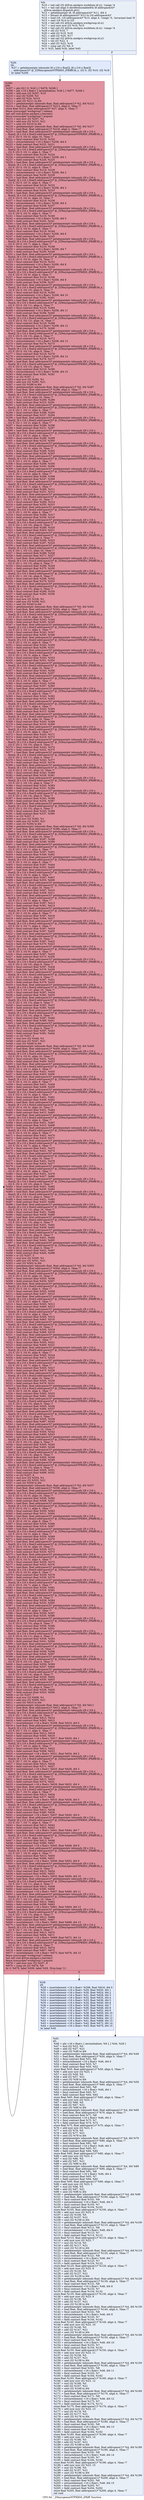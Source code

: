 digraph "CFG for '_Z9mysgemmNTPKfiS0_iPfiiff' function" {
	label="CFG for '_Z9mysgemmNTPKfiS0_iPfiiff' function";

	Node0x64479c0 [shape=record,color="#3d50c3ff", style=filled, fillcolor="#cedaeb70",label="{%9:\l  %10 = tail call i32 @llvm.amdgcn.workitem.id.y(), !range !4\l  %11 = tail call align 4 dereferenceable(64) i8 addrspace(4)*\l... @llvm.amdgcn.dispatch.ptr()\l  %12 = getelementptr i8, i8 addrspace(4)* %11, i64 4\l  %13 = bitcast i8 addrspace(4)* %12 to i16 addrspace(4)*\l  %14 = load i16, i16 addrspace(4)* %13, align 4, !range !5, !invariant.load !6\l  %15 = zext i16 %14 to i32\l  %16 = tail call i32 @llvm.amdgcn.workgroup.id.x()\l  %17 = mul nuw nsw i32 %10, %15\l  %18 = tail call i32 @llvm.amdgcn.workitem.id.x(), !range !4\l  %19 = shl i32 %16, 7\l  %20 = add i32 %19, %18\l  %21 = add i32 %20, %17\l  %22 = tail call i32 @llvm.amdgcn.workgroup.id.y()\l  %23 = shl i32 %22, 4\l  %24 = add i32 %23, %18\l  %25 = icmp sgt i32 %6, 0\l  br i1 %25, label %26, label %45\l|{<s0>T|<s1>F}}"];
	Node0x64479c0:s0 -> Node0x644ac10;
	Node0x64479c0:s1 -> Node0x644aca0;
	Node0x644ac10 [shape=record,color="#3d50c3ff", style=filled, fillcolor="#b9d0f970",label="{%26:\l26:                                               \l  %27 = getelementptr inbounds [8 x [16 x float]], [8 x [16 x float]]\l... addrspace(3)* @_ZZ9mysgemmNTPKfiS0_iPfiiffE3b_s, i32 0, i32 %10, i32 %18\l  br label %206\l}"];
	Node0x644ac10 -> Node0x644ae40;
	Node0x644afe0 [shape=record,color="#3d50c3ff", style=filled, fillcolor="#b9d0f970",label="{%28:\l28:                                               \l  %29 = insertelement \<16 x float\> %208, float %616, i64 0\l  %30 = insertelement \<16 x float\> %29, float %620, i64 1\l  %31 = insertelement \<16 x float\> %30, float %624, i64 2\l  %32 = insertelement \<16 x float\> %31, float %628, i64 3\l  %33 = insertelement \<16 x float\> %32, float %632, i64 4\l  %34 = insertelement \<16 x float\> %33, float %636, i64 5\l  %35 = insertelement \<16 x float\> %34, float %640, i64 6\l  %36 = insertelement \<16 x float\> %35, float %644, i64 7\l  %37 = insertelement \<16 x float\> %36, float %648, i64 8\l  %38 = insertelement \<16 x float\> %37, float %652, i64 9\l  %39 = insertelement \<16 x float\> %38, float %656, i64 10\l  %40 = insertelement \<16 x float\> %39, float %660, i64 11\l  %41 = insertelement \<16 x float\> %40, float %664, i64 12\l  %42 = insertelement \<16 x float\> %41, float %668, i64 13\l  %43 = insertelement \<16 x float\> %42, float %672, i64 14\l  %44 = insertelement \<16 x float\> %43, float %676, i64 15\l  br label %45\l}"];
	Node0x644afe0 -> Node0x644aca0;
	Node0x644aca0 [shape=record,color="#3d50c3ff", style=filled, fillcolor="#cedaeb70",label="{%45:\l45:                                               \l  %46 = phi \<16 x float\> [ zeroinitializer, %9 ], [ %44, %28 ]\l  %47 = mul i32 %23, %5\l  %48 = add i32 %47, %21\l  %49 = sext i32 %48 to i64\l  %50 = getelementptr inbounds float, float addrspace(1)* %4, i64 %49\l  %51 = load float, float addrspace(1)* %50, align 4, !tbaa !7\l  %52 = fmul contract float %51, %8\l  %53 = extractelement \<16 x float\> %46, i64 0\l  %54 = fmul contract float %53, %7\l  %55 = fadd contract float %54, %52\l  store float %55, float addrspace(1)* %50, align 4, !tbaa !7\l  %56 = add nuw nsw i32 %23, 1\l  %57 = mul i32 %56, %5\l  %58 = add i32 %57, %21\l  %59 = sext i32 %58 to i64\l  %60 = getelementptr inbounds float, float addrspace(1)* %4, i64 %59\l  %61 = load float, float addrspace(1)* %60, align 4, !tbaa !7\l  %62 = fmul contract float %61, %8\l  %63 = extractelement \<16 x float\> %46, i64 1\l  %64 = fmul contract float %63, %7\l  %65 = fadd contract float %64, %62\l  store float %65, float addrspace(1)* %60, align 4, !tbaa !7\l  %66 = add nuw nsw i32 %23, 2\l  %67 = mul i32 %66, %5\l  %68 = add i32 %67, %21\l  %69 = sext i32 %68 to i64\l  %70 = getelementptr inbounds float, float addrspace(1)* %4, i64 %69\l  %71 = load float, float addrspace(1)* %70, align 4, !tbaa !7\l  %72 = fmul contract float %71, %8\l  %73 = extractelement \<16 x float\> %46, i64 2\l  %74 = fmul contract float %73, %7\l  %75 = fadd contract float %74, %72\l  store float %75, float addrspace(1)* %70, align 4, !tbaa !7\l  %76 = add nuw nsw i32 %23, 3\l  %77 = mul i32 %76, %5\l  %78 = add i32 %77, %21\l  %79 = sext i32 %78 to i64\l  %80 = getelementptr inbounds float, float addrspace(1)* %4, i64 %79\l  %81 = load float, float addrspace(1)* %80, align 4, !tbaa !7\l  %82 = fmul contract float %81, %8\l  %83 = extractelement \<16 x float\> %46, i64 3\l  %84 = fmul contract float %83, %7\l  %85 = fadd contract float %84, %82\l  store float %85, float addrspace(1)* %80, align 4, !tbaa !7\l  %86 = add nuw nsw i32 %23, 4\l  %87 = mul i32 %86, %5\l  %88 = add i32 %87, %21\l  %89 = sext i32 %88 to i64\l  %90 = getelementptr inbounds float, float addrspace(1)* %4, i64 %89\l  %91 = load float, float addrspace(1)* %90, align 4, !tbaa !7\l  %92 = fmul contract float %91, %8\l  %93 = extractelement \<16 x float\> %46, i64 4\l  %94 = fmul contract float %93, %7\l  %95 = fadd contract float %94, %92\l  store float %95, float addrspace(1)* %90, align 4, !tbaa !7\l  %96 = add nuw nsw i32 %23, 5\l  %97 = mul i32 %96, %5\l  %98 = add i32 %97, %21\l  %99 = sext i32 %98 to i64\l  %100 = getelementptr inbounds float, float addrspace(1)* %4, i64 %99\l  %101 = load float, float addrspace(1)* %100, align 4, !tbaa !7\l  %102 = fmul contract float %101, %8\l  %103 = extractelement \<16 x float\> %46, i64 5\l  %104 = fmul contract float %103, %7\l  %105 = fadd contract float %104, %102\l  store float %105, float addrspace(1)* %100, align 4, !tbaa !7\l  %106 = add nuw nsw i32 %23, 6\l  %107 = mul i32 %106, %5\l  %108 = add i32 %107, %21\l  %109 = sext i32 %108 to i64\l  %110 = getelementptr inbounds float, float addrspace(1)* %4, i64 %109\l  %111 = load float, float addrspace(1)* %110, align 4, !tbaa !7\l  %112 = fmul contract float %111, %8\l  %113 = extractelement \<16 x float\> %46, i64 6\l  %114 = fmul contract float %113, %7\l  %115 = fadd contract float %114, %112\l  store float %115, float addrspace(1)* %110, align 4, !tbaa !7\l  %116 = add nuw nsw i32 %23, 7\l  %117 = mul i32 %116, %5\l  %118 = add i32 %117, %21\l  %119 = sext i32 %118 to i64\l  %120 = getelementptr inbounds float, float addrspace(1)* %4, i64 %119\l  %121 = load float, float addrspace(1)* %120, align 4, !tbaa !7\l  %122 = fmul contract float %121, %8\l  %123 = extractelement \<16 x float\> %46, i64 7\l  %124 = fmul contract float %123, %7\l  %125 = fadd contract float %124, %122\l  store float %125, float addrspace(1)* %120, align 4, !tbaa !7\l  %126 = add nuw nsw i32 %23, 8\l  %127 = mul i32 %126, %5\l  %128 = add i32 %127, %21\l  %129 = sext i32 %128 to i64\l  %130 = getelementptr inbounds float, float addrspace(1)* %4, i64 %129\l  %131 = load float, float addrspace(1)* %130, align 4, !tbaa !7\l  %132 = fmul contract float %131, %8\l  %133 = extractelement \<16 x float\> %46, i64 8\l  %134 = fmul contract float %133, %7\l  %135 = fadd contract float %134, %132\l  store float %135, float addrspace(1)* %130, align 4, !tbaa !7\l  %136 = add nuw nsw i32 %23, 9\l  %137 = mul i32 %136, %5\l  %138 = add i32 %137, %21\l  %139 = sext i32 %138 to i64\l  %140 = getelementptr inbounds float, float addrspace(1)* %4, i64 %139\l  %141 = load float, float addrspace(1)* %140, align 4, !tbaa !7\l  %142 = fmul contract float %141, %8\l  %143 = extractelement \<16 x float\> %46, i64 9\l  %144 = fmul contract float %143, %7\l  %145 = fadd contract float %144, %142\l  store float %145, float addrspace(1)* %140, align 4, !tbaa !7\l  %146 = add nuw nsw i32 %23, 10\l  %147 = mul i32 %146, %5\l  %148 = add i32 %147, %21\l  %149 = sext i32 %148 to i64\l  %150 = getelementptr inbounds float, float addrspace(1)* %4, i64 %149\l  %151 = load float, float addrspace(1)* %150, align 4, !tbaa !7\l  %152 = fmul contract float %151, %8\l  %153 = extractelement \<16 x float\> %46, i64 10\l  %154 = fmul contract float %153, %7\l  %155 = fadd contract float %154, %152\l  store float %155, float addrspace(1)* %150, align 4, !tbaa !7\l  %156 = add nuw nsw i32 %23, 11\l  %157 = mul i32 %156, %5\l  %158 = add i32 %157, %21\l  %159 = sext i32 %158 to i64\l  %160 = getelementptr inbounds float, float addrspace(1)* %4, i64 %159\l  %161 = load float, float addrspace(1)* %160, align 4, !tbaa !7\l  %162 = fmul contract float %161, %8\l  %163 = extractelement \<16 x float\> %46, i64 11\l  %164 = fmul contract float %163, %7\l  %165 = fadd contract float %164, %162\l  store float %165, float addrspace(1)* %160, align 4, !tbaa !7\l  %166 = add nuw nsw i32 %23, 12\l  %167 = mul i32 %166, %5\l  %168 = add i32 %167, %21\l  %169 = sext i32 %168 to i64\l  %170 = getelementptr inbounds float, float addrspace(1)* %4, i64 %169\l  %171 = load float, float addrspace(1)* %170, align 4, !tbaa !7\l  %172 = fmul contract float %171, %8\l  %173 = extractelement \<16 x float\> %46, i64 12\l  %174 = fmul contract float %173, %7\l  %175 = fadd contract float %174, %172\l  store float %175, float addrspace(1)* %170, align 4, !tbaa !7\l  %176 = add nuw nsw i32 %23, 13\l  %177 = mul i32 %176, %5\l  %178 = add i32 %177, %21\l  %179 = sext i32 %178 to i64\l  %180 = getelementptr inbounds float, float addrspace(1)* %4, i64 %179\l  %181 = load float, float addrspace(1)* %180, align 4, !tbaa !7\l  %182 = fmul contract float %181, %8\l  %183 = extractelement \<16 x float\> %46, i64 13\l  %184 = fmul contract float %183, %7\l  %185 = fadd contract float %184, %182\l  store float %185, float addrspace(1)* %180, align 4, !tbaa !7\l  %186 = add nuw nsw i32 %23, 14\l  %187 = mul i32 %186, %5\l  %188 = add i32 %187, %21\l  %189 = sext i32 %188 to i64\l  %190 = getelementptr inbounds float, float addrspace(1)* %4, i64 %189\l  %191 = load float, float addrspace(1)* %190, align 4, !tbaa !7\l  %192 = fmul contract float %191, %8\l  %193 = extractelement \<16 x float\> %46, i64 14\l  %194 = fmul contract float %193, %7\l  %195 = fadd contract float %194, %192\l  store float %195, float addrspace(1)* %190, align 4, !tbaa !7\l  %196 = add nuw nsw i32 %23, 15\l  %197 = mul i32 %196, %5\l  %198 = add i32 %197, %21\l  %199 = sext i32 %198 to i64\l  %200 = getelementptr inbounds float, float addrspace(1)* %4, i64 %199\l  %201 = load float, float addrspace(1)* %200, align 4, !tbaa !7\l  %202 = fmul contract float %201, %8\l  %203 = extractelement \<16 x float\> %46, i64 15\l  %204 = fmul contract float %203, %7\l  %205 = fadd contract float %204, %202\l  store float %205, float addrspace(1)* %200, align 4, !tbaa !7\l  ret void\l}"];
	Node0x644ae40 [shape=record,color="#b70d28ff", style=filled, fillcolor="#b70d2870",label="{%206:\l206:                                              \l  %207 = phi i32 [ 0, %26 ], [ %678, %206 ]\l  %208 = phi \<16 x float\> [ zeroinitializer, %26 ], [ %677, %206 ]\l  %209 = add nuw i32 %207, %10\l  %210 = mul i32 %209, %3\l  %211 = add i32 %24, %210\l  %212 = zext i32 %211 to i64\l  %213 = getelementptr inbounds float, float addrspace(1)* %2, i64 %212\l  %214 = load float, float addrspace(1)* %213, align 4, !tbaa !7\l  store float %214, float addrspace(3)* %27, align 4, !tbaa !7\l  fence syncscope(\"workgroup\") release\l  tail call void @llvm.amdgcn.s.barrier()\l  fence syncscope(\"workgroup\") acquire\l  %215 = mul nsw i32 %207, %1\l  %216 = add nsw i32 %215, %21\l  %217 = sext i32 %216 to i64\l  %218 = getelementptr inbounds float, float addrspace(1)* %0, i64 %217\l  %219 = load float, float addrspace(1)* %218, align 4, !tbaa !7\l  %220 = load float, float addrspace(3)* getelementptr inbounds ([8 x [16 x\l... float]], [8 x [16 x float]] addrspace(3)* @_ZZ9mysgemmNTPKfiS0_iPfiiffE3b_s,\l... i32 0, i32 0, i32 0), align 16, !tbaa !7\l  %221 = fmul contract float %219, %220\l  %222 = extractelement \<16 x float\> %208, i64 0\l  %223 = fadd contract float %222, %221\l  %224 = load float, float addrspace(3)* getelementptr inbounds ([8 x [16 x\l... float]], [8 x [16 x float]] addrspace(3)* @_ZZ9mysgemmNTPKfiS0_iPfiiffE3b_s,\l... i32 0, i32 0, i32 1), align 4, !tbaa !7\l  %225 = fmul contract float %219, %224\l  %226 = extractelement \<16 x float\> %208, i64 1\l  %227 = fadd contract float %226, %225\l  %228 = load float, float addrspace(3)* getelementptr inbounds ([8 x [16 x\l... float]], [8 x [16 x float]] addrspace(3)* @_ZZ9mysgemmNTPKfiS0_iPfiiffE3b_s,\l... i32 0, i32 0, i32 2), align 8, !tbaa !7\l  %229 = fmul contract float %219, %228\l  %230 = extractelement \<16 x float\> %208, i64 2\l  %231 = fadd contract float %230, %229\l  %232 = load float, float addrspace(3)* getelementptr inbounds ([8 x [16 x\l... float]], [8 x [16 x float]] addrspace(3)* @_ZZ9mysgemmNTPKfiS0_iPfiiffE3b_s,\l... i32 0, i32 0, i32 3), align 4, !tbaa !7\l  %233 = fmul contract float %219, %232\l  %234 = extractelement \<16 x float\> %208, i64 3\l  %235 = fadd contract float %234, %233\l  %236 = load float, float addrspace(3)* getelementptr inbounds ([8 x [16 x\l... float]], [8 x [16 x float]] addrspace(3)* @_ZZ9mysgemmNTPKfiS0_iPfiiffE3b_s,\l... i32 0, i32 0, i32 4), align 16, !tbaa !7\l  %237 = fmul contract float %219, %236\l  %238 = extractelement \<16 x float\> %208, i64 4\l  %239 = fadd contract float %238, %237\l  %240 = load float, float addrspace(3)* getelementptr inbounds ([8 x [16 x\l... float]], [8 x [16 x float]] addrspace(3)* @_ZZ9mysgemmNTPKfiS0_iPfiiffE3b_s,\l... i32 0, i32 0, i32 5), align 4, !tbaa !7\l  %241 = fmul contract float %219, %240\l  %242 = extractelement \<16 x float\> %208, i64 5\l  %243 = fadd contract float %242, %241\l  %244 = load float, float addrspace(3)* getelementptr inbounds ([8 x [16 x\l... float]], [8 x [16 x float]] addrspace(3)* @_ZZ9mysgemmNTPKfiS0_iPfiiffE3b_s,\l... i32 0, i32 0, i32 6), align 8, !tbaa !7\l  %245 = fmul contract float %219, %244\l  %246 = extractelement \<16 x float\> %208, i64 6\l  %247 = fadd contract float %246, %245\l  %248 = load float, float addrspace(3)* getelementptr inbounds ([8 x [16 x\l... float]], [8 x [16 x float]] addrspace(3)* @_ZZ9mysgemmNTPKfiS0_iPfiiffE3b_s,\l... i32 0, i32 0, i32 7), align 4, !tbaa !7\l  %249 = fmul contract float %219, %248\l  %250 = extractelement \<16 x float\> %208, i64 7\l  %251 = fadd contract float %250, %249\l  %252 = load float, float addrspace(3)* getelementptr inbounds ([8 x [16 x\l... float]], [8 x [16 x float]] addrspace(3)* @_ZZ9mysgemmNTPKfiS0_iPfiiffE3b_s,\l... i32 0, i32 0, i32 8), align 16, !tbaa !7\l  %253 = fmul contract float %219, %252\l  %254 = extractelement \<16 x float\> %208, i64 8\l  %255 = fadd contract float %254, %253\l  %256 = load float, float addrspace(3)* getelementptr inbounds ([8 x [16 x\l... float]], [8 x [16 x float]] addrspace(3)* @_ZZ9mysgemmNTPKfiS0_iPfiiffE3b_s,\l... i32 0, i32 0, i32 9), align 4, !tbaa !7\l  %257 = fmul contract float %219, %256\l  %258 = extractelement \<16 x float\> %208, i64 9\l  %259 = fadd contract float %258, %257\l  %260 = load float, float addrspace(3)* getelementptr inbounds ([8 x [16 x\l... float]], [8 x [16 x float]] addrspace(3)* @_ZZ9mysgemmNTPKfiS0_iPfiiffE3b_s,\l... i32 0, i32 0, i32 10), align 8, !tbaa !7\l  %261 = fmul contract float %219, %260\l  %262 = extractelement \<16 x float\> %208, i64 10\l  %263 = fadd contract float %262, %261\l  %264 = load float, float addrspace(3)* getelementptr inbounds ([8 x [16 x\l... float]], [8 x [16 x float]] addrspace(3)* @_ZZ9mysgemmNTPKfiS0_iPfiiffE3b_s,\l... i32 0, i32 0, i32 11), align 4, !tbaa !7\l  %265 = fmul contract float %219, %264\l  %266 = extractelement \<16 x float\> %208, i64 11\l  %267 = fadd contract float %266, %265\l  %268 = load float, float addrspace(3)* getelementptr inbounds ([8 x [16 x\l... float]], [8 x [16 x float]] addrspace(3)* @_ZZ9mysgemmNTPKfiS0_iPfiiffE3b_s,\l... i32 0, i32 0, i32 12), align 16, !tbaa !7\l  %269 = fmul contract float %219, %268\l  %270 = extractelement \<16 x float\> %208, i64 12\l  %271 = fadd contract float %270, %269\l  %272 = load float, float addrspace(3)* getelementptr inbounds ([8 x [16 x\l... float]], [8 x [16 x float]] addrspace(3)* @_ZZ9mysgemmNTPKfiS0_iPfiiffE3b_s,\l... i32 0, i32 0, i32 13), align 4, !tbaa !7\l  %273 = fmul contract float %219, %272\l  %274 = extractelement \<16 x float\> %208, i64 13\l  %275 = fadd contract float %274, %273\l  %276 = load float, float addrspace(3)* getelementptr inbounds ([8 x [16 x\l... float]], [8 x [16 x float]] addrspace(3)* @_ZZ9mysgemmNTPKfiS0_iPfiiffE3b_s,\l... i32 0, i32 0, i32 14), align 8, !tbaa !7\l  %277 = fmul contract float %219, %276\l  %278 = extractelement \<16 x float\> %208, i64 14\l  %279 = fadd contract float %278, %277\l  %280 = load float, float addrspace(3)* getelementptr inbounds ([8 x [16 x\l... float]], [8 x [16 x float]] addrspace(3)* @_ZZ9mysgemmNTPKfiS0_iPfiiffE3b_s,\l... i32 0, i32 0, i32 15), align 4, !tbaa !7\l  %281 = fmul contract float %219, %280\l  %282 = extractelement \<16 x float\> %208, i64 15\l  %283 = fadd contract float %282, %281\l  %284 = or i32 %207, 1\l  %285 = mul nsw i32 %284, %1\l  %286 = add nsw i32 %285, %21\l  %287 = sext i32 %286 to i64\l  %288 = getelementptr inbounds float, float addrspace(1)* %0, i64 %287\l  %289 = load float, float addrspace(1)* %288, align 4, !tbaa !7\l  %290 = load float, float addrspace(3)* getelementptr inbounds ([8 x [16 x\l... float]], [8 x [16 x float]] addrspace(3)* @_ZZ9mysgemmNTPKfiS0_iPfiiffE3b_s,\l... i32 0, i32 1, i32 0), align 16, !tbaa !7\l  %291 = fmul contract float %289, %290\l  %292 = fadd contract float %223, %291\l  %293 = load float, float addrspace(3)* getelementptr inbounds ([8 x [16 x\l... float]], [8 x [16 x float]] addrspace(3)* @_ZZ9mysgemmNTPKfiS0_iPfiiffE3b_s,\l... i32 0, i32 1, i32 1), align 4, !tbaa !7\l  %294 = fmul contract float %289, %293\l  %295 = fadd contract float %227, %294\l  %296 = load float, float addrspace(3)* getelementptr inbounds ([8 x [16 x\l... float]], [8 x [16 x float]] addrspace(3)* @_ZZ9mysgemmNTPKfiS0_iPfiiffE3b_s,\l... i32 0, i32 1, i32 2), align 8, !tbaa !7\l  %297 = fmul contract float %289, %296\l  %298 = fadd contract float %231, %297\l  %299 = load float, float addrspace(3)* getelementptr inbounds ([8 x [16 x\l... float]], [8 x [16 x float]] addrspace(3)* @_ZZ9mysgemmNTPKfiS0_iPfiiffE3b_s,\l... i32 0, i32 1, i32 3), align 4, !tbaa !7\l  %300 = fmul contract float %289, %299\l  %301 = fadd contract float %235, %300\l  %302 = load float, float addrspace(3)* getelementptr inbounds ([8 x [16 x\l... float]], [8 x [16 x float]] addrspace(3)* @_ZZ9mysgemmNTPKfiS0_iPfiiffE3b_s,\l... i32 0, i32 1, i32 4), align 16, !tbaa !7\l  %303 = fmul contract float %289, %302\l  %304 = fadd contract float %239, %303\l  %305 = load float, float addrspace(3)* getelementptr inbounds ([8 x [16 x\l... float]], [8 x [16 x float]] addrspace(3)* @_ZZ9mysgemmNTPKfiS0_iPfiiffE3b_s,\l... i32 0, i32 1, i32 5), align 4, !tbaa !7\l  %306 = fmul contract float %289, %305\l  %307 = fadd contract float %243, %306\l  %308 = load float, float addrspace(3)* getelementptr inbounds ([8 x [16 x\l... float]], [8 x [16 x float]] addrspace(3)* @_ZZ9mysgemmNTPKfiS0_iPfiiffE3b_s,\l... i32 0, i32 1, i32 6), align 8, !tbaa !7\l  %309 = fmul contract float %289, %308\l  %310 = fadd contract float %247, %309\l  %311 = load float, float addrspace(3)* getelementptr inbounds ([8 x [16 x\l... float]], [8 x [16 x float]] addrspace(3)* @_ZZ9mysgemmNTPKfiS0_iPfiiffE3b_s,\l... i32 0, i32 1, i32 7), align 4, !tbaa !7\l  %312 = fmul contract float %289, %311\l  %313 = fadd contract float %251, %312\l  %314 = load float, float addrspace(3)* getelementptr inbounds ([8 x [16 x\l... float]], [8 x [16 x float]] addrspace(3)* @_ZZ9mysgemmNTPKfiS0_iPfiiffE3b_s,\l... i32 0, i32 1, i32 8), align 16, !tbaa !7\l  %315 = fmul contract float %289, %314\l  %316 = fadd contract float %255, %315\l  %317 = load float, float addrspace(3)* getelementptr inbounds ([8 x [16 x\l... float]], [8 x [16 x float]] addrspace(3)* @_ZZ9mysgemmNTPKfiS0_iPfiiffE3b_s,\l... i32 0, i32 1, i32 9), align 4, !tbaa !7\l  %318 = fmul contract float %289, %317\l  %319 = fadd contract float %259, %318\l  %320 = load float, float addrspace(3)* getelementptr inbounds ([8 x [16 x\l... float]], [8 x [16 x float]] addrspace(3)* @_ZZ9mysgemmNTPKfiS0_iPfiiffE3b_s,\l... i32 0, i32 1, i32 10), align 8, !tbaa !7\l  %321 = fmul contract float %289, %320\l  %322 = fadd contract float %263, %321\l  %323 = load float, float addrspace(3)* getelementptr inbounds ([8 x [16 x\l... float]], [8 x [16 x float]] addrspace(3)* @_ZZ9mysgemmNTPKfiS0_iPfiiffE3b_s,\l... i32 0, i32 1, i32 11), align 4, !tbaa !7\l  %324 = fmul contract float %289, %323\l  %325 = fadd contract float %267, %324\l  %326 = load float, float addrspace(3)* getelementptr inbounds ([8 x [16 x\l... float]], [8 x [16 x float]] addrspace(3)* @_ZZ9mysgemmNTPKfiS0_iPfiiffE3b_s,\l... i32 0, i32 1, i32 12), align 16, !tbaa !7\l  %327 = fmul contract float %289, %326\l  %328 = fadd contract float %271, %327\l  %329 = load float, float addrspace(3)* getelementptr inbounds ([8 x [16 x\l... float]], [8 x [16 x float]] addrspace(3)* @_ZZ9mysgemmNTPKfiS0_iPfiiffE3b_s,\l... i32 0, i32 1, i32 13), align 4, !tbaa !7\l  %330 = fmul contract float %289, %329\l  %331 = fadd contract float %275, %330\l  %332 = load float, float addrspace(3)* getelementptr inbounds ([8 x [16 x\l... float]], [8 x [16 x float]] addrspace(3)* @_ZZ9mysgemmNTPKfiS0_iPfiiffE3b_s,\l... i32 0, i32 1, i32 14), align 8, !tbaa !7\l  %333 = fmul contract float %289, %332\l  %334 = fadd contract float %279, %333\l  %335 = load float, float addrspace(3)* getelementptr inbounds ([8 x [16 x\l... float]], [8 x [16 x float]] addrspace(3)* @_ZZ9mysgemmNTPKfiS0_iPfiiffE3b_s,\l... i32 0, i32 1, i32 15), align 4, !tbaa !7\l  %336 = fmul contract float %289, %335\l  %337 = fadd contract float %283, %336\l  %338 = or i32 %207, 2\l  %339 = mul nsw i32 %338, %1\l  %340 = add nsw i32 %339, %21\l  %341 = sext i32 %340 to i64\l  %342 = getelementptr inbounds float, float addrspace(1)* %0, i64 %341\l  %343 = load float, float addrspace(1)* %342, align 4, !tbaa !7\l  %344 = load float, float addrspace(3)* getelementptr inbounds ([8 x [16 x\l... float]], [8 x [16 x float]] addrspace(3)* @_ZZ9mysgemmNTPKfiS0_iPfiiffE3b_s,\l... i32 0, i32 2, i32 0), align 16, !tbaa !7\l  %345 = fmul contract float %343, %344\l  %346 = fadd contract float %292, %345\l  %347 = load float, float addrspace(3)* getelementptr inbounds ([8 x [16 x\l... float]], [8 x [16 x float]] addrspace(3)* @_ZZ9mysgemmNTPKfiS0_iPfiiffE3b_s,\l... i32 0, i32 2, i32 1), align 4, !tbaa !7\l  %348 = fmul contract float %343, %347\l  %349 = fadd contract float %295, %348\l  %350 = load float, float addrspace(3)* getelementptr inbounds ([8 x [16 x\l... float]], [8 x [16 x float]] addrspace(3)* @_ZZ9mysgemmNTPKfiS0_iPfiiffE3b_s,\l... i32 0, i32 2, i32 2), align 8, !tbaa !7\l  %351 = fmul contract float %343, %350\l  %352 = fadd contract float %298, %351\l  %353 = load float, float addrspace(3)* getelementptr inbounds ([8 x [16 x\l... float]], [8 x [16 x float]] addrspace(3)* @_ZZ9mysgemmNTPKfiS0_iPfiiffE3b_s,\l... i32 0, i32 2, i32 3), align 4, !tbaa !7\l  %354 = fmul contract float %343, %353\l  %355 = fadd contract float %301, %354\l  %356 = load float, float addrspace(3)* getelementptr inbounds ([8 x [16 x\l... float]], [8 x [16 x float]] addrspace(3)* @_ZZ9mysgemmNTPKfiS0_iPfiiffE3b_s,\l... i32 0, i32 2, i32 4), align 16, !tbaa !7\l  %357 = fmul contract float %343, %356\l  %358 = fadd contract float %304, %357\l  %359 = load float, float addrspace(3)* getelementptr inbounds ([8 x [16 x\l... float]], [8 x [16 x float]] addrspace(3)* @_ZZ9mysgemmNTPKfiS0_iPfiiffE3b_s,\l... i32 0, i32 2, i32 5), align 4, !tbaa !7\l  %360 = fmul contract float %343, %359\l  %361 = fadd contract float %307, %360\l  %362 = load float, float addrspace(3)* getelementptr inbounds ([8 x [16 x\l... float]], [8 x [16 x float]] addrspace(3)* @_ZZ9mysgemmNTPKfiS0_iPfiiffE3b_s,\l... i32 0, i32 2, i32 6), align 8, !tbaa !7\l  %363 = fmul contract float %343, %362\l  %364 = fadd contract float %310, %363\l  %365 = load float, float addrspace(3)* getelementptr inbounds ([8 x [16 x\l... float]], [8 x [16 x float]] addrspace(3)* @_ZZ9mysgemmNTPKfiS0_iPfiiffE3b_s,\l... i32 0, i32 2, i32 7), align 4, !tbaa !7\l  %366 = fmul contract float %343, %365\l  %367 = fadd contract float %313, %366\l  %368 = load float, float addrspace(3)* getelementptr inbounds ([8 x [16 x\l... float]], [8 x [16 x float]] addrspace(3)* @_ZZ9mysgemmNTPKfiS0_iPfiiffE3b_s,\l... i32 0, i32 2, i32 8), align 16, !tbaa !7\l  %369 = fmul contract float %343, %368\l  %370 = fadd contract float %316, %369\l  %371 = load float, float addrspace(3)* getelementptr inbounds ([8 x [16 x\l... float]], [8 x [16 x float]] addrspace(3)* @_ZZ9mysgemmNTPKfiS0_iPfiiffE3b_s,\l... i32 0, i32 2, i32 9), align 4, !tbaa !7\l  %372 = fmul contract float %343, %371\l  %373 = fadd contract float %319, %372\l  %374 = load float, float addrspace(3)* getelementptr inbounds ([8 x [16 x\l... float]], [8 x [16 x float]] addrspace(3)* @_ZZ9mysgemmNTPKfiS0_iPfiiffE3b_s,\l... i32 0, i32 2, i32 10), align 8, !tbaa !7\l  %375 = fmul contract float %343, %374\l  %376 = fadd contract float %322, %375\l  %377 = load float, float addrspace(3)* getelementptr inbounds ([8 x [16 x\l... float]], [8 x [16 x float]] addrspace(3)* @_ZZ9mysgemmNTPKfiS0_iPfiiffE3b_s,\l... i32 0, i32 2, i32 11), align 4, !tbaa !7\l  %378 = fmul contract float %343, %377\l  %379 = fadd contract float %325, %378\l  %380 = load float, float addrspace(3)* getelementptr inbounds ([8 x [16 x\l... float]], [8 x [16 x float]] addrspace(3)* @_ZZ9mysgemmNTPKfiS0_iPfiiffE3b_s,\l... i32 0, i32 2, i32 12), align 16, !tbaa !7\l  %381 = fmul contract float %343, %380\l  %382 = fadd contract float %328, %381\l  %383 = load float, float addrspace(3)* getelementptr inbounds ([8 x [16 x\l... float]], [8 x [16 x float]] addrspace(3)* @_ZZ9mysgemmNTPKfiS0_iPfiiffE3b_s,\l... i32 0, i32 2, i32 13), align 4, !tbaa !7\l  %384 = fmul contract float %343, %383\l  %385 = fadd contract float %331, %384\l  %386 = load float, float addrspace(3)* getelementptr inbounds ([8 x [16 x\l... float]], [8 x [16 x float]] addrspace(3)* @_ZZ9mysgemmNTPKfiS0_iPfiiffE3b_s,\l... i32 0, i32 2, i32 14), align 8, !tbaa !7\l  %387 = fmul contract float %343, %386\l  %388 = fadd contract float %334, %387\l  %389 = load float, float addrspace(3)* getelementptr inbounds ([8 x [16 x\l... float]], [8 x [16 x float]] addrspace(3)* @_ZZ9mysgemmNTPKfiS0_iPfiiffE3b_s,\l... i32 0, i32 2, i32 15), align 4, !tbaa !7\l  %390 = fmul contract float %343, %389\l  %391 = fadd contract float %337, %390\l  %392 = or i32 %207, 3\l  %393 = mul nsw i32 %392, %1\l  %394 = add nsw i32 %393, %21\l  %395 = sext i32 %394 to i64\l  %396 = getelementptr inbounds float, float addrspace(1)* %0, i64 %395\l  %397 = load float, float addrspace(1)* %396, align 4, !tbaa !7\l  %398 = load float, float addrspace(3)* getelementptr inbounds ([8 x [16 x\l... float]], [8 x [16 x float]] addrspace(3)* @_ZZ9mysgemmNTPKfiS0_iPfiiffE3b_s,\l... i32 0, i32 3, i32 0), align 16, !tbaa !7\l  %399 = fmul contract float %397, %398\l  %400 = fadd contract float %346, %399\l  %401 = load float, float addrspace(3)* getelementptr inbounds ([8 x [16 x\l... float]], [8 x [16 x float]] addrspace(3)* @_ZZ9mysgemmNTPKfiS0_iPfiiffE3b_s,\l... i32 0, i32 3, i32 1), align 4, !tbaa !7\l  %402 = fmul contract float %397, %401\l  %403 = fadd contract float %349, %402\l  %404 = load float, float addrspace(3)* getelementptr inbounds ([8 x [16 x\l... float]], [8 x [16 x float]] addrspace(3)* @_ZZ9mysgemmNTPKfiS0_iPfiiffE3b_s,\l... i32 0, i32 3, i32 2), align 8, !tbaa !7\l  %405 = fmul contract float %397, %404\l  %406 = fadd contract float %352, %405\l  %407 = load float, float addrspace(3)* getelementptr inbounds ([8 x [16 x\l... float]], [8 x [16 x float]] addrspace(3)* @_ZZ9mysgemmNTPKfiS0_iPfiiffE3b_s,\l... i32 0, i32 3, i32 3), align 4, !tbaa !7\l  %408 = fmul contract float %397, %407\l  %409 = fadd contract float %355, %408\l  %410 = load float, float addrspace(3)* getelementptr inbounds ([8 x [16 x\l... float]], [8 x [16 x float]] addrspace(3)* @_ZZ9mysgemmNTPKfiS0_iPfiiffE3b_s,\l... i32 0, i32 3, i32 4), align 16, !tbaa !7\l  %411 = fmul contract float %397, %410\l  %412 = fadd contract float %358, %411\l  %413 = load float, float addrspace(3)* getelementptr inbounds ([8 x [16 x\l... float]], [8 x [16 x float]] addrspace(3)* @_ZZ9mysgemmNTPKfiS0_iPfiiffE3b_s,\l... i32 0, i32 3, i32 5), align 4, !tbaa !7\l  %414 = fmul contract float %397, %413\l  %415 = fadd contract float %361, %414\l  %416 = load float, float addrspace(3)* getelementptr inbounds ([8 x [16 x\l... float]], [8 x [16 x float]] addrspace(3)* @_ZZ9mysgemmNTPKfiS0_iPfiiffE3b_s,\l... i32 0, i32 3, i32 6), align 8, !tbaa !7\l  %417 = fmul contract float %397, %416\l  %418 = fadd contract float %364, %417\l  %419 = load float, float addrspace(3)* getelementptr inbounds ([8 x [16 x\l... float]], [8 x [16 x float]] addrspace(3)* @_ZZ9mysgemmNTPKfiS0_iPfiiffE3b_s,\l... i32 0, i32 3, i32 7), align 4, !tbaa !7\l  %420 = fmul contract float %397, %419\l  %421 = fadd contract float %367, %420\l  %422 = load float, float addrspace(3)* getelementptr inbounds ([8 x [16 x\l... float]], [8 x [16 x float]] addrspace(3)* @_ZZ9mysgemmNTPKfiS0_iPfiiffE3b_s,\l... i32 0, i32 3, i32 8), align 16, !tbaa !7\l  %423 = fmul contract float %397, %422\l  %424 = fadd contract float %370, %423\l  %425 = load float, float addrspace(3)* getelementptr inbounds ([8 x [16 x\l... float]], [8 x [16 x float]] addrspace(3)* @_ZZ9mysgemmNTPKfiS0_iPfiiffE3b_s,\l... i32 0, i32 3, i32 9), align 4, !tbaa !7\l  %426 = fmul contract float %397, %425\l  %427 = fadd contract float %373, %426\l  %428 = load float, float addrspace(3)* getelementptr inbounds ([8 x [16 x\l... float]], [8 x [16 x float]] addrspace(3)* @_ZZ9mysgemmNTPKfiS0_iPfiiffE3b_s,\l... i32 0, i32 3, i32 10), align 8, !tbaa !7\l  %429 = fmul contract float %397, %428\l  %430 = fadd contract float %376, %429\l  %431 = load float, float addrspace(3)* getelementptr inbounds ([8 x [16 x\l... float]], [8 x [16 x float]] addrspace(3)* @_ZZ9mysgemmNTPKfiS0_iPfiiffE3b_s,\l... i32 0, i32 3, i32 11), align 4, !tbaa !7\l  %432 = fmul contract float %397, %431\l  %433 = fadd contract float %379, %432\l  %434 = load float, float addrspace(3)* getelementptr inbounds ([8 x [16 x\l... float]], [8 x [16 x float]] addrspace(3)* @_ZZ9mysgemmNTPKfiS0_iPfiiffE3b_s,\l... i32 0, i32 3, i32 12), align 16, !tbaa !7\l  %435 = fmul contract float %397, %434\l  %436 = fadd contract float %382, %435\l  %437 = load float, float addrspace(3)* getelementptr inbounds ([8 x [16 x\l... float]], [8 x [16 x float]] addrspace(3)* @_ZZ9mysgemmNTPKfiS0_iPfiiffE3b_s,\l... i32 0, i32 3, i32 13), align 4, !tbaa !7\l  %438 = fmul contract float %397, %437\l  %439 = fadd contract float %385, %438\l  %440 = load float, float addrspace(3)* getelementptr inbounds ([8 x [16 x\l... float]], [8 x [16 x float]] addrspace(3)* @_ZZ9mysgemmNTPKfiS0_iPfiiffE3b_s,\l... i32 0, i32 3, i32 14), align 8, !tbaa !7\l  %441 = fmul contract float %397, %440\l  %442 = fadd contract float %388, %441\l  %443 = load float, float addrspace(3)* getelementptr inbounds ([8 x [16 x\l... float]], [8 x [16 x float]] addrspace(3)* @_ZZ9mysgemmNTPKfiS0_iPfiiffE3b_s,\l... i32 0, i32 3, i32 15), align 4, !tbaa !7\l  %444 = fmul contract float %397, %443\l  %445 = fadd contract float %391, %444\l  %446 = or i32 %207, 4\l  %447 = mul nsw i32 %446, %1\l  %448 = add nsw i32 %447, %21\l  %449 = sext i32 %448 to i64\l  %450 = getelementptr inbounds float, float addrspace(1)* %0, i64 %449\l  %451 = load float, float addrspace(1)* %450, align 4, !tbaa !7\l  %452 = load float, float addrspace(3)* getelementptr inbounds ([8 x [16 x\l... float]], [8 x [16 x float]] addrspace(3)* @_ZZ9mysgemmNTPKfiS0_iPfiiffE3b_s,\l... i32 0, i32 4, i32 0), align 16, !tbaa !7\l  %453 = fmul contract float %451, %452\l  %454 = fadd contract float %400, %453\l  %455 = load float, float addrspace(3)* getelementptr inbounds ([8 x [16 x\l... float]], [8 x [16 x float]] addrspace(3)* @_ZZ9mysgemmNTPKfiS0_iPfiiffE3b_s,\l... i32 0, i32 4, i32 1), align 4, !tbaa !7\l  %456 = fmul contract float %451, %455\l  %457 = fadd contract float %403, %456\l  %458 = load float, float addrspace(3)* getelementptr inbounds ([8 x [16 x\l... float]], [8 x [16 x float]] addrspace(3)* @_ZZ9mysgemmNTPKfiS0_iPfiiffE3b_s,\l... i32 0, i32 4, i32 2), align 8, !tbaa !7\l  %459 = fmul contract float %451, %458\l  %460 = fadd contract float %406, %459\l  %461 = load float, float addrspace(3)* getelementptr inbounds ([8 x [16 x\l... float]], [8 x [16 x float]] addrspace(3)* @_ZZ9mysgemmNTPKfiS0_iPfiiffE3b_s,\l... i32 0, i32 4, i32 3), align 4, !tbaa !7\l  %462 = fmul contract float %451, %461\l  %463 = fadd contract float %409, %462\l  %464 = load float, float addrspace(3)* getelementptr inbounds ([8 x [16 x\l... float]], [8 x [16 x float]] addrspace(3)* @_ZZ9mysgemmNTPKfiS0_iPfiiffE3b_s,\l... i32 0, i32 4, i32 4), align 16, !tbaa !7\l  %465 = fmul contract float %451, %464\l  %466 = fadd contract float %412, %465\l  %467 = load float, float addrspace(3)* getelementptr inbounds ([8 x [16 x\l... float]], [8 x [16 x float]] addrspace(3)* @_ZZ9mysgemmNTPKfiS0_iPfiiffE3b_s,\l... i32 0, i32 4, i32 5), align 4, !tbaa !7\l  %468 = fmul contract float %451, %467\l  %469 = fadd contract float %415, %468\l  %470 = load float, float addrspace(3)* getelementptr inbounds ([8 x [16 x\l... float]], [8 x [16 x float]] addrspace(3)* @_ZZ9mysgemmNTPKfiS0_iPfiiffE3b_s,\l... i32 0, i32 4, i32 6), align 8, !tbaa !7\l  %471 = fmul contract float %451, %470\l  %472 = fadd contract float %418, %471\l  %473 = load float, float addrspace(3)* getelementptr inbounds ([8 x [16 x\l... float]], [8 x [16 x float]] addrspace(3)* @_ZZ9mysgemmNTPKfiS0_iPfiiffE3b_s,\l... i32 0, i32 4, i32 7), align 4, !tbaa !7\l  %474 = fmul contract float %451, %473\l  %475 = fadd contract float %421, %474\l  %476 = load float, float addrspace(3)* getelementptr inbounds ([8 x [16 x\l... float]], [8 x [16 x float]] addrspace(3)* @_ZZ9mysgemmNTPKfiS0_iPfiiffE3b_s,\l... i32 0, i32 4, i32 8), align 16, !tbaa !7\l  %477 = fmul contract float %451, %476\l  %478 = fadd contract float %424, %477\l  %479 = load float, float addrspace(3)* getelementptr inbounds ([8 x [16 x\l... float]], [8 x [16 x float]] addrspace(3)* @_ZZ9mysgemmNTPKfiS0_iPfiiffE3b_s,\l... i32 0, i32 4, i32 9), align 4, !tbaa !7\l  %480 = fmul contract float %451, %479\l  %481 = fadd contract float %427, %480\l  %482 = load float, float addrspace(3)* getelementptr inbounds ([8 x [16 x\l... float]], [8 x [16 x float]] addrspace(3)* @_ZZ9mysgemmNTPKfiS0_iPfiiffE3b_s,\l... i32 0, i32 4, i32 10), align 8, !tbaa !7\l  %483 = fmul contract float %451, %482\l  %484 = fadd contract float %430, %483\l  %485 = load float, float addrspace(3)* getelementptr inbounds ([8 x [16 x\l... float]], [8 x [16 x float]] addrspace(3)* @_ZZ9mysgemmNTPKfiS0_iPfiiffE3b_s,\l... i32 0, i32 4, i32 11), align 4, !tbaa !7\l  %486 = fmul contract float %451, %485\l  %487 = fadd contract float %433, %486\l  %488 = load float, float addrspace(3)* getelementptr inbounds ([8 x [16 x\l... float]], [8 x [16 x float]] addrspace(3)* @_ZZ9mysgemmNTPKfiS0_iPfiiffE3b_s,\l... i32 0, i32 4, i32 12), align 16, !tbaa !7\l  %489 = fmul contract float %451, %488\l  %490 = fadd contract float %436, %489\l  %491 = load float, float addrspace(3)* getelementptr inbounds ([8 x [16 x\l... float]], [8 x [16 x float]] addrspace(3)* @_ZZ9mysgemmNTPKfiS0_iPfiiffE3b_s,\l... i32 0, i32 4, i32 13), align 4, !tbaa !7\l  %492 = fmul contract float %451, %491\l  %493 = fadd contract float %439, %492\l  %494 = load float, float addrspace(3)* getelementptr inbounds ([8 x [16 x\l... float]], [8 x [16 x float]] addrspace(3)* @_ZZ9mysgemmNTPKfiS0_iPfiiffE3b_s,\l... i32 0, i32 4, i32 14), align 8, !tbaa !7\l  %495 = fmul contract float %451, %494\l  %496 = fadd contract float %442, %495\l  %497 = load float, float addrspace(3)* getelementptr inbounds ([8 x [16 x\l... float]], [8 x [16 x float]] addrspace(3)* @_ZZ9mysgemmNTPKfiS0_iPfiiffE3b_s,\l... i32 0, i32 4, i32 15), align 4, !tbaa !7\l  %498 = fmul contract float %451, %497\l  %499 = fadd contract float %445, %498\l  %500 = or i32 %207, 5\l  %501 = mul nsw i32 %500, %1\l  %502 = add nsw i32 %501, %21\l  %503 = sext i32 %502 to i64\l  %504 = getelementptr inbounds float, float addrspace(1)* %0, i64 %503\l  %505 = load float, float addrspace(1)* %504, align 4, !tbaa !7\l  %506 = load float, float addrspace(3)* getelementptr inbounds ([8 x [16 x\l... float]], [8 x [16 x float]] addrspace(3)* @_ZZ9mysgemmNTPKfiS0_iPfiiffE3b_s,\l... i32 0, i32 5, i32 0), align 16, !tbaa !7\l  %507 = fmul contract float %505, %506\l  %508 = fadd contract float %454, %507\l  %509 = load float, float addrspace(3)* getelementptr inbounds ([8 x [16 x\l... float]], [8 x [16 x float]] addrspace(3)* @_ZZ9mysgemmNTPKfiS0_iPfiiffE3b_s,\l... i32 0, i32 5, i32 1), align 4, !tbaa !7\l  %510 = fmul contract float %505, %509\l  %511 = fadd contract float %457, %510\l  %512 = load float, float addrspace(3)* getelementptr inbounds ([8 x [16 x\l... float]], [8 x [16 x float]] addrspace(3)* @_ZZ9mysgemmNTPKfiS0_iPfiiffE3b_s,\l... i32 0, i32 5, i32 2), align 8, !tbaa !7\l  %513 = fmul contract float %505, %512\l  %514 = fadd contract float %460, %513\l  %515 = load float, float addrspace(3)* getelementptr inbounds ([8 x [16 x\l... float]], [8 x [16 x float]] addrspace(3)* @_ZZ9mysgemmNTPKfiS0_iPfiiffE3b_s,\l... i32 0, i32 5, i32 3), align 4, !tbaa !7\l  %516 = fmul contract float %505, %515\l  %517 = fadd contract float %463, %516\l  %518 = load float, float addrspace(3)* getelementptr inbounds ([8 x [16 x\l... float]], [8 x [16 x float]] addrspace(3)* @_ZZ9mysgemmNTPKfiS0_iPfiiffE3b_s,\l... i32 0, i32 5, i32 4), align 16, !tbaa !7\l  %519 = fmul contract float %505, %518\l  %520 = fadd contract float %466, %519\l  %521 = load float, float addrspace(3)* getelementptr inbounds ([8 x [16 x\l... float]], [8 x [16 x float]] addrspace(3)* @_ZZ9mysgemmNTPKfiS0_iPfiiffE3b_s,\l... i32 0, i32 5, i32 5), align 4, !tbaa !7\l  %522 = fmul contract float %505, %521\l  %523 = fadd contract float %469, %522\l  %524 = load float, float addrspace(3)* getelementptr inbounds ([8 x [16 x\l... float]], [8 x [16 x float]] addrspace(3)* @_ZZ9mysgemmNTPKfiS0_iPfiiffE3b_s,\l... i32 0, i32 5, i32 6), align 8, !tbaa !7\l  %525 = fmul contract float %505, %524\l  %526 = fadd contract float %472, %525\l  %527 = load float, float addrspace(3)* getelementptr inbounds ([8 x [16 x\l... float]], [8 x [16 x float]] addrspace(3)* @_ZZ9mysgemmNTPKfiS0_iPfiiffE3b_s,\l... i32 0, i32 5, i32 7), align 4, !tbaa !7\l  %528 = fmul contract float %505, %527\l  %529 = fadd contract float %475, %528\l  %530 = load float, float addrspace(3)* getelementptr inbounds ([8 x [16 x\l... float]], [8 x [16 x float]] addrspace(3)* @_ZZ9mysgemmNTPKfiS0_iPfiiffE3b_s,\l... i32 0, i32 5, i32 8), align 16, !tbaa !7\l  %531 = fmul contract float %505, %530\l  %532 = fadd contract float %478, %531\l  %533 = load float, float addrspace(3)* getelementptr inbounds ([8 x [16 x\l... float]], [8 x [16 x float]] addrspace(3)* @_ZZ9mysgemmNTPKfiS0_iPfiiffE3b_s,\l... i32 0, i32 5, i32 9), align 4, !tbaa !7\l  %534 = fmul contract float %505, %533\l  %535 = fadd contract float %481, %534\l  %536 = load float, float addrspace(3)* getelementptr inbounds ([8 x [16 x\l... float]], [8 x [16 x float]] addrspace(3)* @_ZZ9mysgemmNTPKfiS0_iPfiiffE3b_s,\l... i32 0, i32 5, i32 10), align 8, !tbaa !7\l  %537 = fmul contract float %505, %536\l  %538 = fadd contract float %484, %537\l  %539 = load float, float addrspace(3)* getelementptr inbounds ([8 x [16 x\l... float]], [8 x [16 x float]] addrspace(3)* @_ZZ9mysgemmNTPKfiS0_iPfiiffE3b_s,\l... i32 0, i32 5, i32 11), align 4, !tbaa !7\l  %540 = fmul contract float %505, %539\l  %541 = fadd contract float %487, %540\l  %542 = load float, float addrspace(3)* getelementptr inbounds ([8 x [16 x\l... float]], [8 x [16 x float]] addrspace(3)* @_ZZ9mysgemmNTPKfiS0_iPfiiffE3b_s,\l... i32 0, i32 5, i32 12), align 16, !tbaa !7\l  %543 = fmul contract float %505, %542\l  %544 = fadd contract float %490, %543\l  %545 = load float, float addrspace(3)* getelementptr inbounds ([8 x [16 x\l... float]], [8 x [16 x float]] addrspace(3)* @_ZZ9mysgemmNTPKfiS0_iPfiiffE3b_s,\l... i32 0, i32 5, i32 13), align 4, !tbaa !7\l  %546 = fmul contract float %505, %545\l  %547 = fadd contract float %493, %546\l  %548 = load float, float addrspace(3)* getelementptr inbounds ([8 x [16 x\l... float]], [8 x [16 x float]] addrspace(3)* @_ZZ9mysgemmNTPKfiS0_iPfiiffE3b_s,\l... i32 0, i32 5, i32 14), align 8, !tbaa !7\l  %549 = fmul contract float %505, %548\l  %550 = fadd contract float %496, %549\l  %551 = load float, float addrspace(3)* getelementptr inbounds ([8 x [16 x\l... float]], [8 x [16 x float]] addrspace(3)* @_ZZ9mysgemmNTPKfiS0_iPfiiffE3b_s,\l... i32 0, i32 5, i32 15), align 4, !tbaa !7\l  %552 = fmul contract float %505, %551\l  %553 = fadd contract float %499, %552\l  %554 = or i32 %207, 6\l  %555 = mul nsw i32 %554, %1\l  %556 = add nsw i32 %555, %21\l  %557 = sext i32 %556 to i64\l  %558 = getelementptr inbounds float, float addrspace(1)* %0, i64 %557\l  %559 = load float, float addrspace(1)* %558, align 4, !tbaa !7\l  %560 = load float, float addrspace(3)* getelementptr inbounds ([8 x [16 x\l... float]], [8 x [16 x float]] addrspace(3)* @_ZZ9mysgemmNTPKfiS0_iPfiiffE3b_s,\l... i32 0, i32 6, i32 0), align 16, !tbaa !7\l  %561 = fmul contract float %559, %560\l  %562 = fadd contract float %508, %561\l  %563 = load float, float addrspace(3)* getelementptr inbounds ([8 x [16 x\l... float]], [8 x [16 x float]] addrspace(3)* @_ZZ9mysgemmNTPKfiS0_iPfiiffE3b_s,\l... i32 0, i32 6, i32 1), align 4, !tbaa !7\l  %564 = fmul contract float %559, %563\l  %565 = fadd contract float %511, %564\l  %566 = load float, float addrspace(3)* getelementptr inbounds ([8 x [16 x\l... float]], [8 x [16 x float]] addrspace(3)* @_ZZ9mysgemmNTPKfiS0_iPfiiffE3b_s,\l... i32 0, i32 6, i32 2), align 8, !tbaa !7\l  %567 = fmul contract float %559, %566\l  %568 = fadd contract float %514, %567\l  %569 = load float, float addrspace(3)* getelementptr inbounds ([8 x [16 x\l... float]], [8 x [16 x float]] addrspace(3)* @_ZZ9mysgemmNTPKfiS0_iPfiiffE3b_s,\l... i32 0, i32 6, i32 3), align 4, !tbaa !7\l  %570 = fmul contract float %559, %569\l  %571 = fadd contract float %517, %570\l  %572 = load float, float addrspace(3)* getelementptr inbounds ([8 x [16 x\l... float]], [8 x [16 x float]] addrspace(3)* @_ZZ9mysgemmNTPKfiS0_iPfiiffE3b_s,\l... i32 0, i32 6, i32 4), align 16, !tbaa !7\l  %573 = fmul contract float %559, %572\l  %574 = fadd contract float %520, %573\l  %575 = load float, float addrspace(3)* getelementptr inbounds ([8 x [16 x\l... float]], [8 x [16 x float]] addrspace(3)* @_ZZ9mysgemmNTPKfiS0_iPfiiffE3b_s,\l... i32 0, i32 6, i32 5), align 4, !tbaa !7\l  %576 = fmul contract float %559, %575\l  %577 = fadd contract float %523, %576\l  %578 = load float, float addrspace(3)* getelementptr inbounds ([8 x [16 x\l... float]], [8 x [16 x float]] addrspace(3)* @_ZZ9mysgemmNTPKfiS0_iPfiiffE3b_s,\l... i32 0, i32 6, i32 6), align 8, !tbaa !7\l  %579 = fmul contract float %559, %578\l  %580 = fadd contract float %526, %579\l  %581 = load float, float addrspace(3)* getelementptr inbounds ([8 x [16 x\l... float]], [8 x [16 x float]] addrspace(3)* @_ZZ9mysgemmNTPKfiS0_iPfiiffE3b_s,\l... i32 0, i32 6, i32 7), align 4, !tbaa !7\l  %582 = fmul contract float %559, %581\l  %583 = fadd contract float %529, %582\l  %584 = load float, float addrspace(3)* getelementptr inbounds ([8 x [16 x\l... float]], [8 x [16 x float]] addrspace(3)* @_ZZ9mysgemmNTPKfiS0_iPfiiffE3b_s,\l... i32 0, i32 6, i32 8), align 16, !tbaa !7\l  %585 = fmul contract float %559, %584\l  %586 = fadd contract float %532, %585\l  %587 = load float, float addrspace(3)* getelementptr inbounds ([8 x [16 x\l... float]], [8 x [16 x float]] addrspace(3)* @_ZZ9mysgemmNTPKfiS0_iPfiiffE3b_s,\l... i32 0, i32 6, i32 9), align 4, !tbaa !7\l  %588 = fmul contract float %559, %587\l  %589 = fadd contract float %535, %588\l  %590 = load float, float addrspace(3)* getelementptr inbounds ([8 x [16 x\l... float]], [8 x [16 x float]] addrspace(3)* @_ZZ9mysgemmNTPKfiS0_iPfiiffE3b_s,\l... i32 0, i32 6, i32 10), align 8, !tbaa !7\l  %591 = fmul contract float %559, %590\l  %592 = fadd contract float %538, %591\l  %593 = load float, float addrspace(3)* getelementptr inbounds ([8 x [16 x\l... float]], [8 x [16 x float]] addrspace(3)* @_ZZ9mysgemmNTPKfiS0_iPfiiffE3b_s,\l... i32 0, i32 6, i32 11), align 4, !tbaa !7\l  %594 = fmul contract float %559, %593\l  %595 = fadd contract float %541, %594\l  %596 = load float, float addrspace(3)* getelementptr inbounds ([8 x [16 x\l... float]], [8 x [16 x float]] addrspace(3)* @_ZZ9mysgemmNTPKfiS0_iPfiiffE3b_s,\l... i32 0, i32 6, i32 12), align 16, !tbaa !7\l  %597 = fmul contract float %559, %596\l  %598 = fadd contract float %544, %597\l  %599 = load float, float addrspace(3)* getelementptr inbounds ([8 x [16 x\l... float]], [8 x [16 x float]] addrspace(3)* @_ZZ9mysgemmNTPKfiS0_iPfiiffE3b_s,\l... i32 0, i32 6, i32 13), align 4, !tbaa !7\l  %600 = fmul contract float %559, %599\l  %601 = fadd contract float %547, %600\l  %602 = load float, float addrspace(3)* getelementptr inbounds ([8 x [16 x\l... float]], [8 x [16 x float]] addrspace(3)* @_ZZ9mysgemmNTPKfiS0_iPfiiffE3b_s,\l... i32 0, i32 6, i32 14), align 8, !tbaa !7\l  %603 = fmul contract float %559, %602\l  %604 = fadd contract float %550, %603\l  %605 = load float, float addrspace(3)* getelementptr inbounds ([8 x [16 x\l... float]], [8 x [16 x float]] addrspace(3)* @_ZZ9mysgemmNTPKfiS0_iPfiiffE3b_s,\l... i32 0, i32 6, i32 15), align 4, !tbaa !7\l  %606 = fmul contract float %559, %605\l  %607 = fadd contract float %553, %606\l  %608 = or i32 %207, 7\l  %609 = mul nsw i32 %608, %1\l  %610 = add nsw i32 %609, %21\l  %611 = sext i32 %610 to i64\l  %612 = getelementptr inbounds float, float addrspace(1)* %0, i64 %611\l  %613 = load float, float addrspace(1)* %612, align 4, !tbaa !7\l  %614 = load float, float addrspace(3)* getelementptr inbounds ([8 x [16 x\l... float]], [8 x [16 x float]] addrspace(3)* @_ZZ9mysgemmNTPKfiS0_iPfiiffE3b_s,\l... i32 0, i32 7, i32 0), align 16, !tbaa !7\l  %615 = fmul contract float %613, %614\l  %616 = fadd contract float %562, %615\l  %617 = insertelement \<16 x float\> %208, float %616, i64 0\l  %618 = load float, float addrspace(3)* getelementptr inbounds ([8 x [16 x\l... float]], [8 x [16 x float]] addrspace(3)* @_ZZ9mysgemmNTPKfiS0_iPfiiffE3b_s,\l... i32 0, i32 7, i32 1), align 4, !tbaa !7\l  %619 = fmul contract float %613, %618\l  %620 = fadd contract float %565, %619\l  %621 = insertelement \<16 x float\> %617, float %620, i64 1\l  %622 = load float, float addrspace(3)* getelementptr inbounds ([8 x [16 x\l... float]], [8 x [16 x float]] addrspace(3)* @_ZZ9mysgemmNTPKfiS0_iPfiiffE3b_s,\l... i32 0, i32 7, i32 2), align 8, !tbaa !7\l  %623 = fmul contract float %613, %622\l  %624 = fadd contract float %568, %623\l  %625 = insertelement \<16 x float\> %621, float %624, i64 2\l  %626 = load float, float addrspace(3)* getelementptr inbounds ([8 x [16 x\l... float]], [8 x [16 x float]] addrspace(3)* @_ZZ9mysgemmNTPKfiS0_iPfiiffE3b_s,\l... i32 0, i32 7, i32 3), align 4, !tbaa !7\l  %627 = fmul contract float %613, %626\l  %628 = fadd contract float %571, %627\l  %629 = insertelement \<16 x float\> %625, float %628, i64 3\l  %630 = load float, float addrspace(3)* getelementptr inbounds ([8 x [16 x\l... float]], [8 x [16 x float]] addrspace(3)* @_ZZ9mysgemmNTPKfiS0_iPfiiffE3b_s,\l... i32 0, i32 7, i32 4), align 16, !tbaa !7\l  %631 = fmul contract float %613, %630\l  %632 = fadd contract float %574, %631\l  %633 = insertelement \<16 x float\> %629, float %632, i64 4\l  %634 = load float, float addrspace(3)* getelementptr inbounds ([8 x [16 x\l... float]], [8 x [16 x float]] addrspace(3)* @_ZZ9mysgemmNTPKfiS0_iPfiiffE3b_s,\l... i32 0, i32 7, i32 5), align 4, !tbaa !7\l  %635 = fmul contract float %613, %634\l  %636 = fadd contract float %577, %635\l  %637 = insertelement \<16 x float\> %633, float %636, i64 5\l  %638 = load float, float addrspace(3)* getelementptr inbounds ([8 x [16 x\l... float]], [8 x [16 x float]] addrspace(3)* @_ZZ9mysgemmNTPKfiS0_iPfiiffE3b_s,\l... i32 0, i32 7, i32 6), align 8, !tbaa !7\l  %639 = fmul contract float %613, %638\l  %640 = fadd contract float %580, %639\l  %641 = insertelement \<16 x float\> %637, float %640, i64 6\l  %642 = load float, float addrspace(3)* getelementptr inbounds ([8 x [16 x\l... float]], [8 x [16 x float]] addrspace(3)* @_ZZ9mysgemmNTPKfiS0_iPfiiffE3b_s,\l... i32 0, i32 7, i32 7), align 4, !tbaa !7\l  %643 = fmul contract float %613, %642\l  %644 = fadd contract float %583, %643\l  %645 = insertelement \<16 x float\> %641, float %644, i64 7\l  %646 = load float, float addrspace(3)* getelementptr inbounds ([8 x [16 x\l... float]], [8 x [16 x float]] addrspace(3)* @_ZZ9mysgemmNTPKfiS0_iPfiiffE3b_s,\l... i32 0, i32 7, i32 8), align 16, !tbaa !7\l  %647 = fmul contract float %613, %646\l  %648 = fadd contract float %586, %647\l  %649 = insertelement \<16 x float\> %645, float %648, i64 8\l  %650 = load float, float addrspace(3)* getelementptr inbounds ([8 x [16 x\l... float]], [8 x [16 x float]] addrspace(3)* @_ZZ9mysgemmNTPKfiS0_iPfiiffE3b_s,\l... i32 0, i32 7, i32 9), align 4, !tbaa !7\l  %651 = fmul contract float %613, %650\l  %652 = fadd contract float %589, %651\l  %653 = insertelement \<16 x float\> %649, float %652, i64 9\l  %654 = load float, float addrspace(3)* getelementptr inbounds ([8 x [16 x\l... float]], [8 x [16 x float]] addrspace(3)* @_ZZ9mysgemmNTPKfiS0_iPfiiffE3b_s,\l... i32 0, i32 7, i32 10), align 8, !tbaa !7\l  %655 = fmul contract float %613, %654\l  %656 = fadd contract float %592, %655\l  %657 = insertelement \<16 x float\> %653, float %656, i64 10\l  %658 = load float, float addrspace(3)* getelementptr inbounds ([8 x [16 x\l... float]], [8 x [16 x float]] addrspace(3)* @_ZZ9mysgemmNTPKfiS0_iPfiiffE3b_s,\l... i32 0, i32 7, i32 11), align 4, !tbaa !7\l  %659 = fmul contract float %613, %658\l  %660 = fadd contract float %595, %659\l  %661 = insertelement \<16 x float\> %657, float %660, i64 11\l  %662 = load float, float addrspace(3)* getelementptr inbounds ([8 x [16 x\l... float]], [8 x [16 x float]] addrspace(3)* @_ZZ9mysgemmNTPKfiS0_iPfiiffE3b_s,\l... i32 0, i32 7, i32 12), align 16, !tbaa !7\l  %663 = fmul contract float %613, %662\l  %664 = fadd contract float %598, %663\l  %665 = insertelement \<16 x float\> %661, float %664, i64 12\l  %666 = load float, float addrspace(3)* getelementptr inbounds ([8 x [16 x\l... float]], [8 x [16 x float]] addrspace(3)* @_ZZ9mysgemmNTPKfiS0_iPfiiffE3b_s,\l... i32 0, i32 7, i32 13), align 4, !tbaa !7\l  %667 = fmul contract float %613, %666\l  %668 = fadd contract float %601, %667\l  %669 = insertelement \<16 x float\> %665, float %668, i64 13\l  %670 = load float, float addrspace(3)* getelementptr inbounds ([8 x [16 x\l... float]], [8 x [16 x float]] addrspace(3)* @_ZZ9mysgemmNTPKfiS0_iPfiiffE3b_s,\l... i32 0, i32 7, i32 14), align 8, !tbaa !7\l  %671 = fmul contract float %613, %670\l  %672 = fadd contract float %604, %671\l  %673 = insertelement \<16 x float\> %669, float %672, i64 14\l  %674 = load float, float addrspace(3)* getelementptr inbounds ([8 x [16 x\l... float]], [8 x [16 x float]] addrspace(3)* @_ZZ9mysgemmNTPKfiS0_iPfiiffE3b_s,\l... i32 0, i32 7, i32 15), align 4, !tbaa !7\l  %675 = fmul contract float %613, %674\l  %676 = fadd contract float %607, %675\l  %677 = insertelement \<16 x float\> %673, float %676, i64 15\l  fence syncscope(\"workgroup\") release\l  tail call void @llvm.amdgcn.s.barrier()\l  fence syncscope(\"workgroup\") acquire\l  %678 = add nuw nsw i32 %207, 8\l  %679 = icmp slt i32 %678, %6\l  br i1 %679, label %206, label %28, !llvm.loop !11\l|{<s0>T|<s1>F}}"];
	Node0x644ae40:s0 -> Node0x644ae40;
	Node0x644ae40:s1 -> Node0x644afe0;
}
